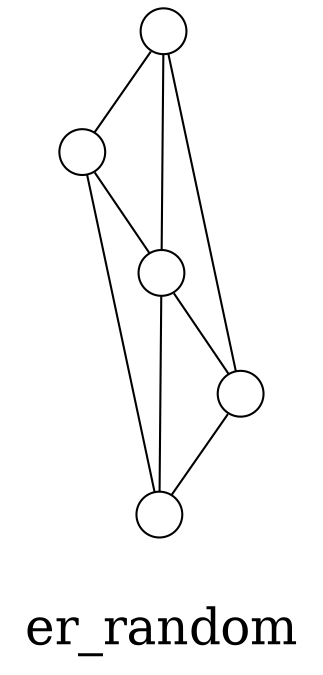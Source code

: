 /*****
er_random
*****/

graph G {
  graph [splines=false overlap=false]
  node  [shape=ellipse, width=0.3, height=0.3, label=""]
  0 ;
  1 ;
  2 ;
  3 ;
  4 ;
  0 -- 1;
  0 -- 2;
  0 -- 3;
  1 -- 2;
  1 -- 4;
  2 -- 3;
  2 -- 4;
  3 -- 4;
  label = "\ner_random\n";  fontsize=24;
}
